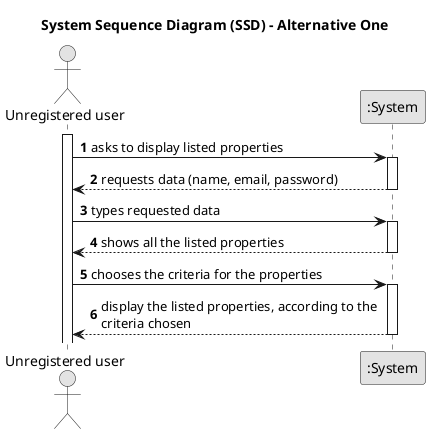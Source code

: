 @startuml
skinparam monochrome true
skinparam packageStyle rectangle
skinparam shadowing false

title System Sequence Diagram (SSD) - Alternative One

autonumber

actor "Unregistered user" as Employee
participant ":System" as System

activate Employee

    Employee -> System : asks to display listed properties
    activate System

        System --> Employee : requests data (name, email, password)
    deactivate System

    Employee -> System : types requested data
    activate System

        System --> Employee : shows all the listed properties
    deactivate System

    Employee -> System : chooses the criteria for the properties
    activate System

        System --> Employee : display the listed properties, according to the \ncriteria chosen
    deactivate System


@enduml